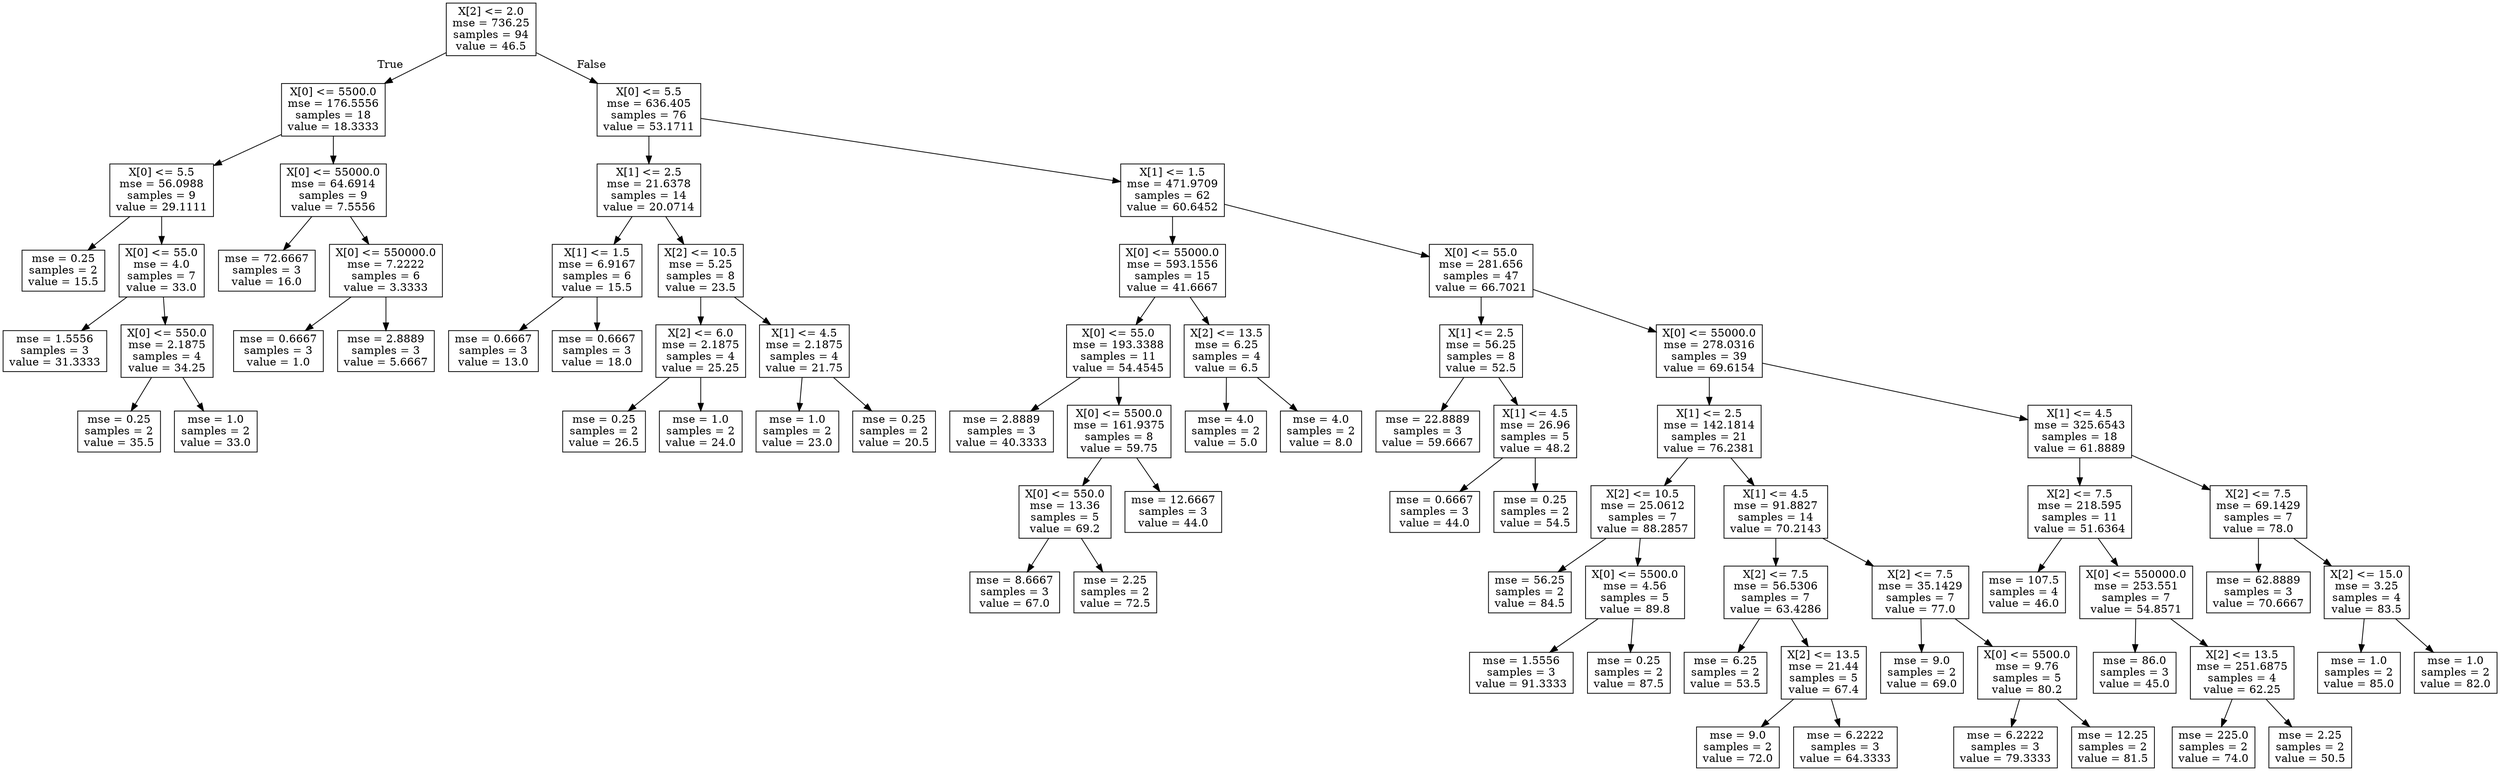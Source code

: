 digraph Tree {
node [shape=box] ;
0 [label="X[2] <= 2.0\nmse = 736.25\nsamples = 94\nvalue = 46.5"] ;
1 [label="X[0] <= 5500.0\nmse = 176.5556\nsamples = 18\nvalue = 18.3333"] ;
0 -> 1 [labeldistance=2.5, labelangle=45, headlabel="True"] ;
2 [label="X[0] <= 5.5\nmse = 56.0988\nsamples = 9\nvalue = 29.1111"] ;
1 -> 2 ;
3 [label="mse = 0.25\nsamples = 2\nvalue = 15.5"] ;
2 -> 3 ;
4 [label="X[0] <= 55.0\nmse = 4.0\nsamples = 7\nvalue = 33.0"] ;
2 -> 4 ;
5 [label="mse = 1.5556\nsamples = 3\nvalue = 31.3333"] ;
4 -> 5 ;
6 [label="X[0] <= 550.0\nmse = 2.1875\nsamples = 4\nvalue = 34.25"] ;
4 -> 6 ;
7 [label="mse = 0.25\nsamples = 2\nvalue = 35.5"] ;
6 -> 7 ;
8 [label="mse = 1.0\nsamples = 2\nvalue = 33.0"] ;
6 -> 8 ;
9 [label="X[0] <= 55000.0\nmse = 64.6914\nsamples = 9\nvalue = 7.5556"] ;
1 -> 9 ;
10 [label="mse = 72.6667\nsamples = 3\nvalue = 16.0"] ;
9 -> 10 ;
11 [label="X[0] <= 550000.0\nmse = 7.2222\nsamples = 6\nvalue = 3.3333"] ;
9 -> 11 ;
12 [label="mse = 0.6667\nsamples = 3\nvalue = 1.0"] ;
11 -> 12 ;
13 [label="mse = 2.8889\nsamples = 3\nvalue = 5.6667"] ;
11 -> 13 ;
14 [label="X[0] <= 5.5\nmse = 636.405\nsamples = 76\nvalue = 53.1711"] ;
0 -> 14 [labeldistance=2.5, labelangle=-45, headlabel="False"] ;
15 [label="X[1] <= 2.5\nmse = 21.6378\nsamples = 14\nvalue = 20.0714"] ;
14 -> 15 ;
16 [label="X[1] <= 1.5\nmse = 6.9167\nsamples = 6\nvalue = 15.5"] ;
15 -> 16 ;
17 [label="mse = 0.6667\nsamples = 3\nvalue = 13.0"] ;
16 -> 17 ;
18 [label="mse = 0.6667\nsamples = 3\nvalue = 18.0"] ;
16 -> 18 ;
19 [label="X[2] <= 10.5\nmse = 5.25\nsamples = 8\nvalue = 23.5"] ;
15 -> 19 ;
20 [label="X[2] <= 6.0\nmse = 2.1875\nsamples = 4\nvalue = 25.25"] ;
19 -> 20 ;
21 [label="mse = 0.25\nsamples = 2\nvalue = 26.5"] ;
20 -> 21 ;
22 [label="mse = 1.0\nsamples = 2\nvalue = 24.0"] ;
20 -> 22 ;
23 [label="X[1] <= 4.5\nmse = 2.1875\nsamples = 4\nvalue = 21.75"] ;
19 -> 23 ;
24 [label="mse = 1.0\nsamples = 2\nvalue = 23.0"] ;
23 -> 24 ;
25 [label="mse = 0.25\nsamples = 2\nvalue = 20.5"] ;
23 -> 25 ;
26 [label="X[1] <= 1.5\nmse = 471.9709\nsamples = 62\nvalue = 60.6452"] ;
14 -> 26 ;
27 [label="X[0] <= 55000.0\nmse = 593.1556\nsamples = 15\nvalue = 41.6667"] ;
26 -> 27 ;
28 [label="X[0] <= 55.0\nmse = 193.3388\nsamples = 11\nvalue = 54.4545"] ;
27 -> 28 ;
29 [label="mse = 2.8889\nsamples = 3\nvalue = 40.3333"] ;
28 -> 29 ;
30 [label="X[0] <= 5500.0\nmse = 161.9375\nsamples = 8\nvalue = 59.75"] ;
28 -> 30 ;
31 [label="X[0] <= 550.0\nmse = 13.36\nsamples = 5\nvalue = 69.2"] ;
30 -> 31 ;
32 [label="mse = 8.6667\nsamples = 3\nvalue = 67.0"] ;
31 -> 32 ;
33 [label="mse = 2.25\nsamples = 2\nvalue = 72.5"] ;
31 -> 33 ;
34 [label="mse = 12.6667\nsamples = 3\nvalue = 44.0"] ;
30 -> 34 ;
35 [label="X[2] <= 13.5\nmse = 6.25\nsamples = 4\nvalue = 6.5"] ;
27 -> 35 ;
36 [label="mse = 4.0\nsamples = 2\nvalue = 5.0"] ;
35 -> 36 ;
37 [label="mse = 4.0\nsamples = 2\nvalue = 8.0"] ;
35 -> 37 ;
38 [label="X[0] <= 55.0\nmse = 281.656\nsamples = 47\nvalue = 66.7021"] ;
26 -> 38 ;
39 [label="X[1] <= 2.5\nmse = 56.25\nsamples = 8\nvalue = 52.5"] ;
38 -> 39 ;
40 [label="mse = 22.8889\nsamples = 3\nvalue = 59.6667"] ;
39 -> 40 ;
41 [label="X[1] <= 4.5\nmse = 26.96\nsamples = 5\nvalue = 48.2"] ;
39 -> 41 ;
42 [label="mse = 0.6667\nsamples = 3\nvalue = 44.0"] ;
41 -> 42 ;
43 [label="mse = 0.25\nsamples = 2\nvalue = 54.5"] ;
41 -> 43 ;
44 [label="X[0] <= 55000.0\nmse = 278.0316\nsamples = 39\nvalue = 69.6154"] ;
38 -> 44 ;
45 [label="X[1] <= 2.5\nmse = 142.1814\nsamples = 21\nvalue = 76.2381"] ;
44 -> 45 ;
46 [label="X[2] <= 10.5\nmse = 25.0612\nsamples = 7\nvalue = 88.2857"] ;
45 -> 46 ;
47 [label="mse = 56.25\nsamples = 2\nvalue = 84.5"] ;
46 -> 47 ;
48 [label="X[0] <= 5500.0\nmse = 4.56\nsamples = 5\nvalue = 89.8"] ;
46 -> 48 ;
49 [label="mse = 1.5556\nsamples = 3\nvalue = 91.3333"] ;
48 -> 49 ;
50 [label="mse = 0.25\nsamples = 2\nvalue = 87.5"] ;
48 -> 50 ;
51 [label="X[1] <= 4.5\nmse = 91.8827\nsamples = 14\nvalue = 70.2143"] ;
45 -> 51 ;
52 [label="X[2] <= 7.5\nmse = 56.5306\nsamples = 7\nvalue = 63.4286"] ;
51 -> 52 ;
53 [label="mse = 6.25\nsamples = 2\nvalue = 53.5"] ;
52 -> 53 ;
54 [label="X[2] <= 13.5\nmse = 21.44\nsamples = 5\nvalue = 67.4"] ;
52 -> 54 ;
55 [label="mse = 9.0\nsamples = 2\nvalue = 72.0"] ;
54 -> 55 ;
56 [label="mse = 6.2222\nsamples = 3\nvalue = 64.3333"] ;
54 -> 56 ;
57 [label="X[2] <= 7.5\nmse = 35.1429\nsamples = 7\nvalue = 77.0"] ;
51 -> 57 ;
58 [label="mse = 9.0\nsamples = 2\nvalue = 69.0"] ;
57 -> 58 ;
59 [label="X[0] <= 5500.0\nmse = 9.76\nsamples = 5\nvalue = 80.2"] ;
57 -> 59 ;
60 [label="mse = 6.2222\nsamples = 3\nvalue = 79.3333"] ;
59 -> 60 ;
61 [label="mse = 12.25\nsamples = 2\nvalue = 81.5"] ;
59 -> 61 ;
62 [label="X[1] <= 4.5\nmse = 325.6543\nsamples = 18\nvalue = 61.8889"] ;
44 -> 62 ;
63 [label="X[2] <= 7.5\nmse = 218.595\nsamples = 11\nvalue = 51.6364"] ;
62 -> 63 ;
64 [label="mse = 107.5\nsamples = 4\nvalue = 46.0"] ;
63 -> 64 ;
65 [label="X[0] <= 550000.0\nmse = 253.551\nsamples = 7\nvalue = 54.8571"] ;
63 -> 65 ;
66 [label="mse = 86.0\nsamples = 3\nvalue = 45.0"] ;
65 -> 66 ;
67 [label="X[2] <= 13.5\nmse = 251.6875\nsamples = 4\nvalue = 62.25"] ;
65 -> 67 ;
68 [label="mse = 225.0\nsamples = 2\nvalue = 74.0"] ;
67 -> 68 ;
69 [label="mse = 2.25\nsamples = 2\nvalue = 50.5"] ;
67 -> 69 ;
70 [label="X[2] <= 7.5\nmse = 69.1429\nsamples = 7\nvalue = 78.0"] ;
62 -> 70 ;
71 [label="mse = 62.8889\nsamples = 3\nvalue = 70.6667"] ;
70 -> 71 ;
72 [label="X[2] <= 15.0\nmse = 3.25\nsamples = 4\nvalue = 83.5"] ;
70 -> 72 ;
73 [label="mse = 1.0\nsamples = 2\nvalue = 85.0"] ;
72 -> 73 ;
74 [label="mse = 1.0\nsamples = 2\nvalue = 82.0"] ;
72 -> 74 ;
}